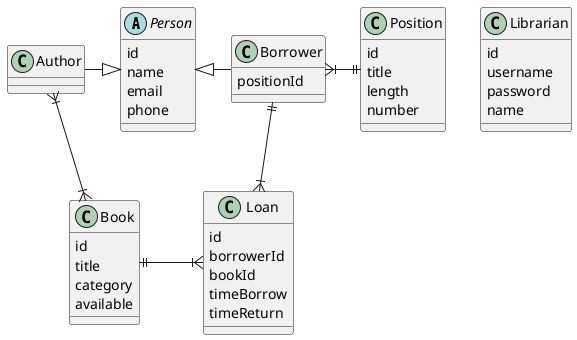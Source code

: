 @startuml
'https://plantuml.com/class-diagram

abstract class Person {
    id
    name
    email
    phone
}
class Borrower {
    positionId
}
class Author

class Book {
    id
    title
    category
    available
}


class Loan {
    id
    borrowerId
    bookId
    timeBorrow
    timeReturn
}

class Position {
    id
    title
    length
    number
}

class Librarian {
    id
    username
    password
    name
}

Person <|-r- Borrower
Person <|-l- Author

Author }|--|{ Book

Loan }|-u-|| Borrower
Loan }|-l-|| Book

Borrower }|-|| Position

@enduml